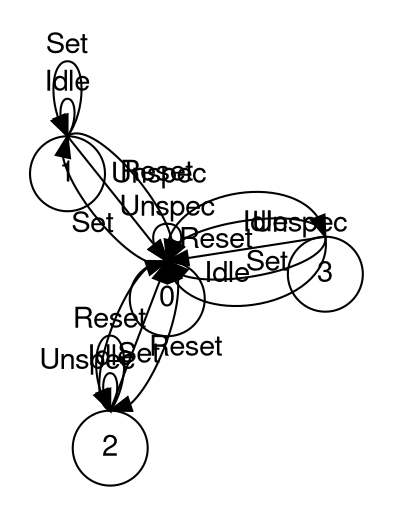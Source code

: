 digraph norlatch {
layout=neato;
fontname="Helvetica,Arial,sans-serif"
node [fontname="Helvetica,Arial,sans-serif"]
edge [fontname="Helvetica,Arial,sans-serif"]
rankdir=RL;
pad = 0.2;
{
node [shape=circle];
0 -> 3[label=Idle, constraint=false, minlen=2, tailport=n, headport=n]
0 -> 2[label=Reset, constraint=false, minlen=2, tailport=n, headport=n]
0 -> 1[label=Set, constraint=false, minlen=2, tailport=n, headport=n]
0 -> 0[label=Unspec, constraint=false, minlen=2, tailport=n, headport=n]
1 -> 1[label=Idle, constraint=false, minlen=2, tailport=n, headport=n]
1 -> 0[label=Reset, constraint=false, minlen=2, tailport=n, headport=n]
1 -> 1[label=Set, constraint=false, minlen=2, tailport=n, headport=n]
1 -> 0[label=Unspec, constraint=false, minlen=2, tailport=n, headport=n]
2 -> 2[label=Idle, constraint=false, minlen=2, tailport=n, headport=n]
2 -> 2[label=Reset, constraint=false, minlen=2, tailport=n, headport=n]
2 -> 0[label=Set, constraint=false, minlen=2, tailport=n, headport=n]
2 -> 0[label=Unspec, constraint=false, minlen=2, tailport=n, headport=n]
3 -> 0[label=Idle, constraint=false, minlen=2, tailport=n, headport=n]
3 -> 0[label=Reset, constraint=false, minlen=2, tailport=n, headport=n]
3 -> 0[label=Set, constraint=false, minlen=2, tailport=n, headport=n]
3 -> 0[label=Unspec, constraint=false, minlen=2, tailport=n, headport=n]
}
}
